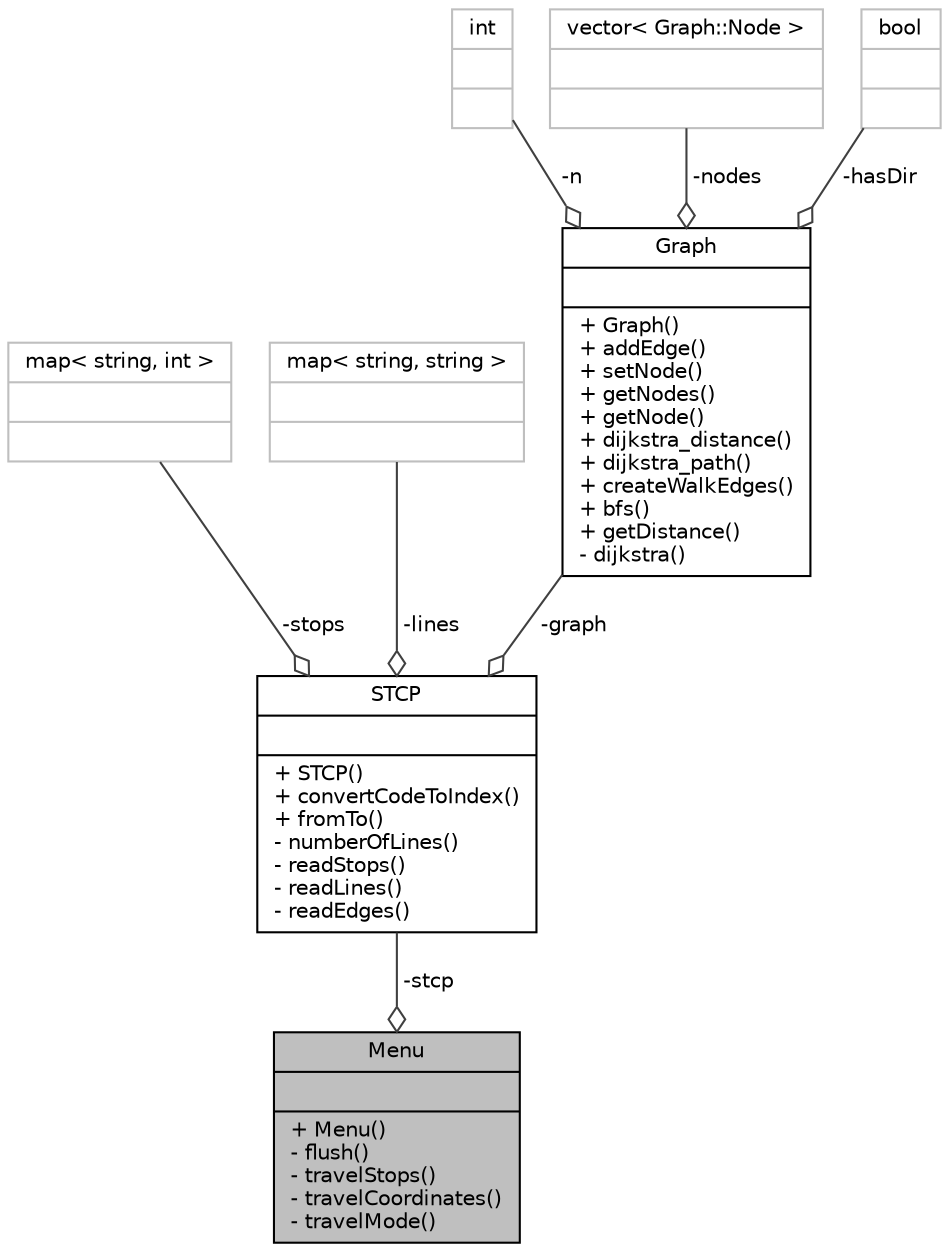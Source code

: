 digraph "Menu"
{
 // LATEX_PDF_SIZE
  bgcolor="transparent";
  edge [fontname="Helvetica",fontsize="10",labelfontname="Helvetica",labelfontsize="10"];
  node [fontname="Helvetica",fontsize="10",shape=record];
  Node1 [label="{Menu\n||+ Menu()\l- flush()\l- travelStops()\l- travelCoordinates()\l- travelMode()\l}",height=0.2,width=0.4,color="black", fillcolor="grey75", style="filled", fontcolor="black",tooltip=" "];
  Node2 -> Node1 [color="grey25",fontsize="10",style="solid",label=" -stcp" ,arrowhead="odiamond",fontname="Helvetica"];
  Node2 [label="{STCP\n||+ STCP()\l+ convertCodeToIndex()\l+ fromTo()\l- numberOfLines()\l- readStops()\l- readLines()\l- readEdges()\l}",height=0.2,width=0.4,color="black",URL="$classSTCP.html",tooltip=" "];
  Node3 -> Node2 [color="grey25",fontsize="10",style="solid",label=" -stops" ,arrowhead="odiamond",fontname="Helvetica"];
  Node3 [label="{map\< string, int \>\n||}",height=0.2,width=0.4,color="grey75",tooltip=" "];
  Node4 -> Node2 [color="grey25",fontsize="10",style="solid",label=" -lines" ,arrowhead="odiamond",fontname="Helvetica"];
  Node4 [label="{map\< string, string \>\n||}",height=0.2,width=0.4,color="grey75",tooltip=" "];
  Node5 -> Node2 [color="grey25",fontsize="10",style="solid",label=" -graph" ,arrowhead="odiamond",fontname="Helvetica"];
  Node5 [label="{Graph\n||+ Graph()\l+ addEdge()\l+ setNode()\l+ getNodes()\l+ getNode()\l+ dijkstra_distance()\l+ dijkstra_path()\l+ createWalkEdges()\l+ bfs()\l+ getDistance()\l- dijkstra()\l}",height=0.2,width=0.4,color="black",URL="$classGraph.html",tooltip=" "];
  Node6 -> Node5 [color="grey25",fontsize="10",style="solid",label=" -n" ,arrowhead="odiamond",fontname="Helvetica"];
  Node6 [label="{int\n||}",height=0.2,width=0.4,color="grey75",tooltip=" "];
  Node7 -> Node5 [color="grey25",fontsize="10",style="solid",label=" -nodes" ,arrowhead="odiamond",fontname="Helvetica"];
  Node7 [label="{vector\< Graph::Node \>\n||}",height=0.2,width=0.4,color="grey75",tooltip=" "];
  Node8 -> Node5 [color="grey25",fontsize="10",style="solid",label=" -hasDir" ,arrowhead="odiamond",fontname="Helvetica"];
  Node8 [label="{bool\n||}",height=0.2,width=0.4,color="grey75",tooltip=" "];
}
